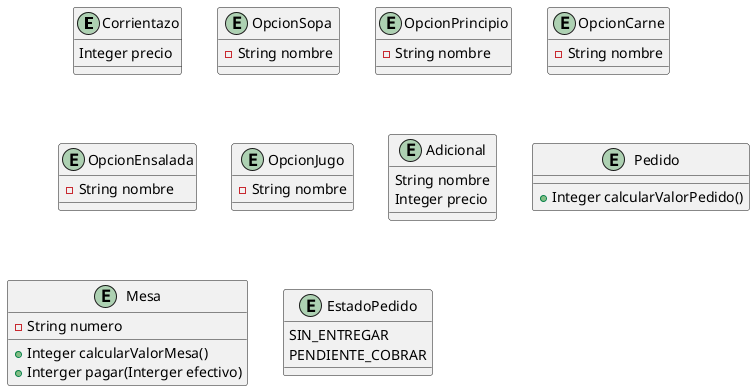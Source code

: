 @startuml

Entity Corrientazo {
Integer precio
}
Entity OpcionSopa {
    - String nombre
}
Entity OpcionPrincipio {
    - String nombre
}
Entity OpcionCarne {
    - String nombre
}
Entity OpcionEnsalada {
    - String nombre
}
Entity OpcionJugo {
    - String nombre
}

Entity Adicional {
    String nombre
    Integer precio
}


Entity Pedido {
    + Integer calcularValorPedido()
}
Entity Mesa {
    - String numero
    + Integer calcularValorMesa()
    + Interger pagar(Interger efectivo)
}
Entity EstadoPedido {
    SIN_ENTREGAR
    PENDIENTE_COBRAR
}

@enduml
